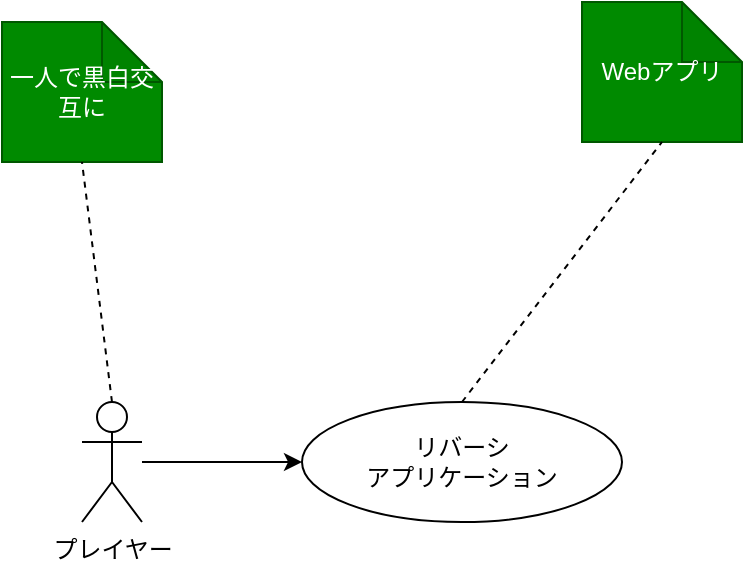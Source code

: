 <mxfile>
    <diagram id="j1GTd-TzsvzDo-dkozBc" name="ページ1">
        <mxGraphModel dx="472" dy="486" grid="1" gridSize="10" guides="1" tooltips="1" connect="1" arrows="1" fold="1" page="1" pageScale="1" pageWidth="827" pageHeight="1169" math="0" shadow="0">
            <root>
                <mxCell id="0"/>
                <mxCell id="1" parent="0"/>
                <mxCell id="3" value="リバーシ&lt;br&gt;アプリケーション" style="ellipse;whiteSpace=wrap;html=1;align=center;newEdgeStyle={&quot;edgeStyle&quot;:&quot;entityRelationEdgeStyle&quot;,&quot;startArrow&quot;:&quot;none&quot;,&quot;endArrow&quot;:&quot;none&quot;,&quot;segment&quot;:10,&quot;curved&quot;:1,&quot;sourcePerimeterSpacing&quot;:0,&quot;targetPerimeterSpacing&quot;:0};treeFolding=1;treeMoving=1;" vertex="1" parent="1">
                    <mxGeometry x="370" y="260" width="160" height="60" as="geometry"/>
                </mxCell>
                <mxCell id="5" style="html=1;entryX=0;entryY=0.5;entryDx=0;entryDy=0;" edge="1" parent="1" source="6" target="3">
                    <mxGeometry relative="1" as="geometry">
                        <mxPoint x="290" y="110" as="sourcePoint"/>
                    </mxGeometry>
                </mxCell>
                <mxCell id="6" value="プレイヤー" style="shape=umlActor;verticalLabelPosition=bottom;verticalAlign=top;html=1;outlineConnect=0;" vertex="1" parent="1">
                    <mxGeometry x="260" y="260" width="30" height="60" as="geometry"/>
                </mxCell>
                <mxCell id="7" value="Webアプリ" style="shape=note;whiteSpace=wrap;html=1;backgroundOutline=1;darkOpacity=0.05;fillColor=#008a00;fontColor=#ffffff;strokeColor=#005700;" vertex="1" parent="1">
                    <mxGeometry x="510" y="60" width="80" height="70" as="geometry"/>
                </mxCell>
                <mxCell id="9" value="" style="endArrow=none;dashed=1;html=1;entryX=0.5;entryY=1;entryDx=0;entryDy=0;entryPerimeter=0;exitX=0.5;exitY=0;exitDx=0;exitDy=0;" edge="1" parent="1" source="3" target="7">
                    <mxGeometry width="50" height="50" relative="1" as="geometry">
                        <mxPoint x="360" y="140" as="sourcePoint"/>
                        <mxPoint x="410" y="90" as="targetPoint"/>
                    </mxGeometry>
                </mxCell>
                <mxCell id="10" value="一人で黒白交互に" style="shape=note;whiteSpace=wrap;html=1;backgroundOutline=1;darkOpacity=0.05;fillColor=#008a00;fontColor=#ffffff;strokeColor=#005700;" vertex="1" parent="1">
                    <mxGeometry x="220" y="70" width="80" height="70" as="geometry"/>
                </mxCell>
                <mxCell id="11" value="" style="endArrow=none;dashed=1;html=1;entryX=0.5;entryY=1;entryDx=0;entryDy=0;entryPerimeter=0;exitX=0.5;exitY=0;exitDx=0;exitDy=0;exitPerimeter=0;" edge="1" parent="1" source="6" target="10">
                    <mxGeometry width="50" height="50" relative="1" as="geometry">
                        <mxPoint x="460" y="270" as="sourcePoint"/>
                        <mxPoint x="560" y="140.0" as="targetPoint"/>
                    </mxGeometry>
                </mxCell>
            </root>
        </mxGraphModel>
    </diagram>
</mxfile>